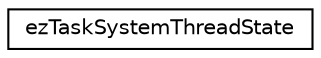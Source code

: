digraph "Graphical Class Hierarchy"
{
 // LATEX_PDF_SIZE
  edge [fontname="Helvetica",fontsize="10",labelfontname="Helvetica",labelfontsize="10"];
  node [fontname="Helvetica",fontsize="10",shape=record];
  rankdir="LR";
  Node0 [label="ezTaskSystemThreadState",height=0.2,width=0.4,color="black", fillcolor="white", style="filled",URL="$de/dc3/classez_task_system_thread_state.htm",tooltip=" "];
}
